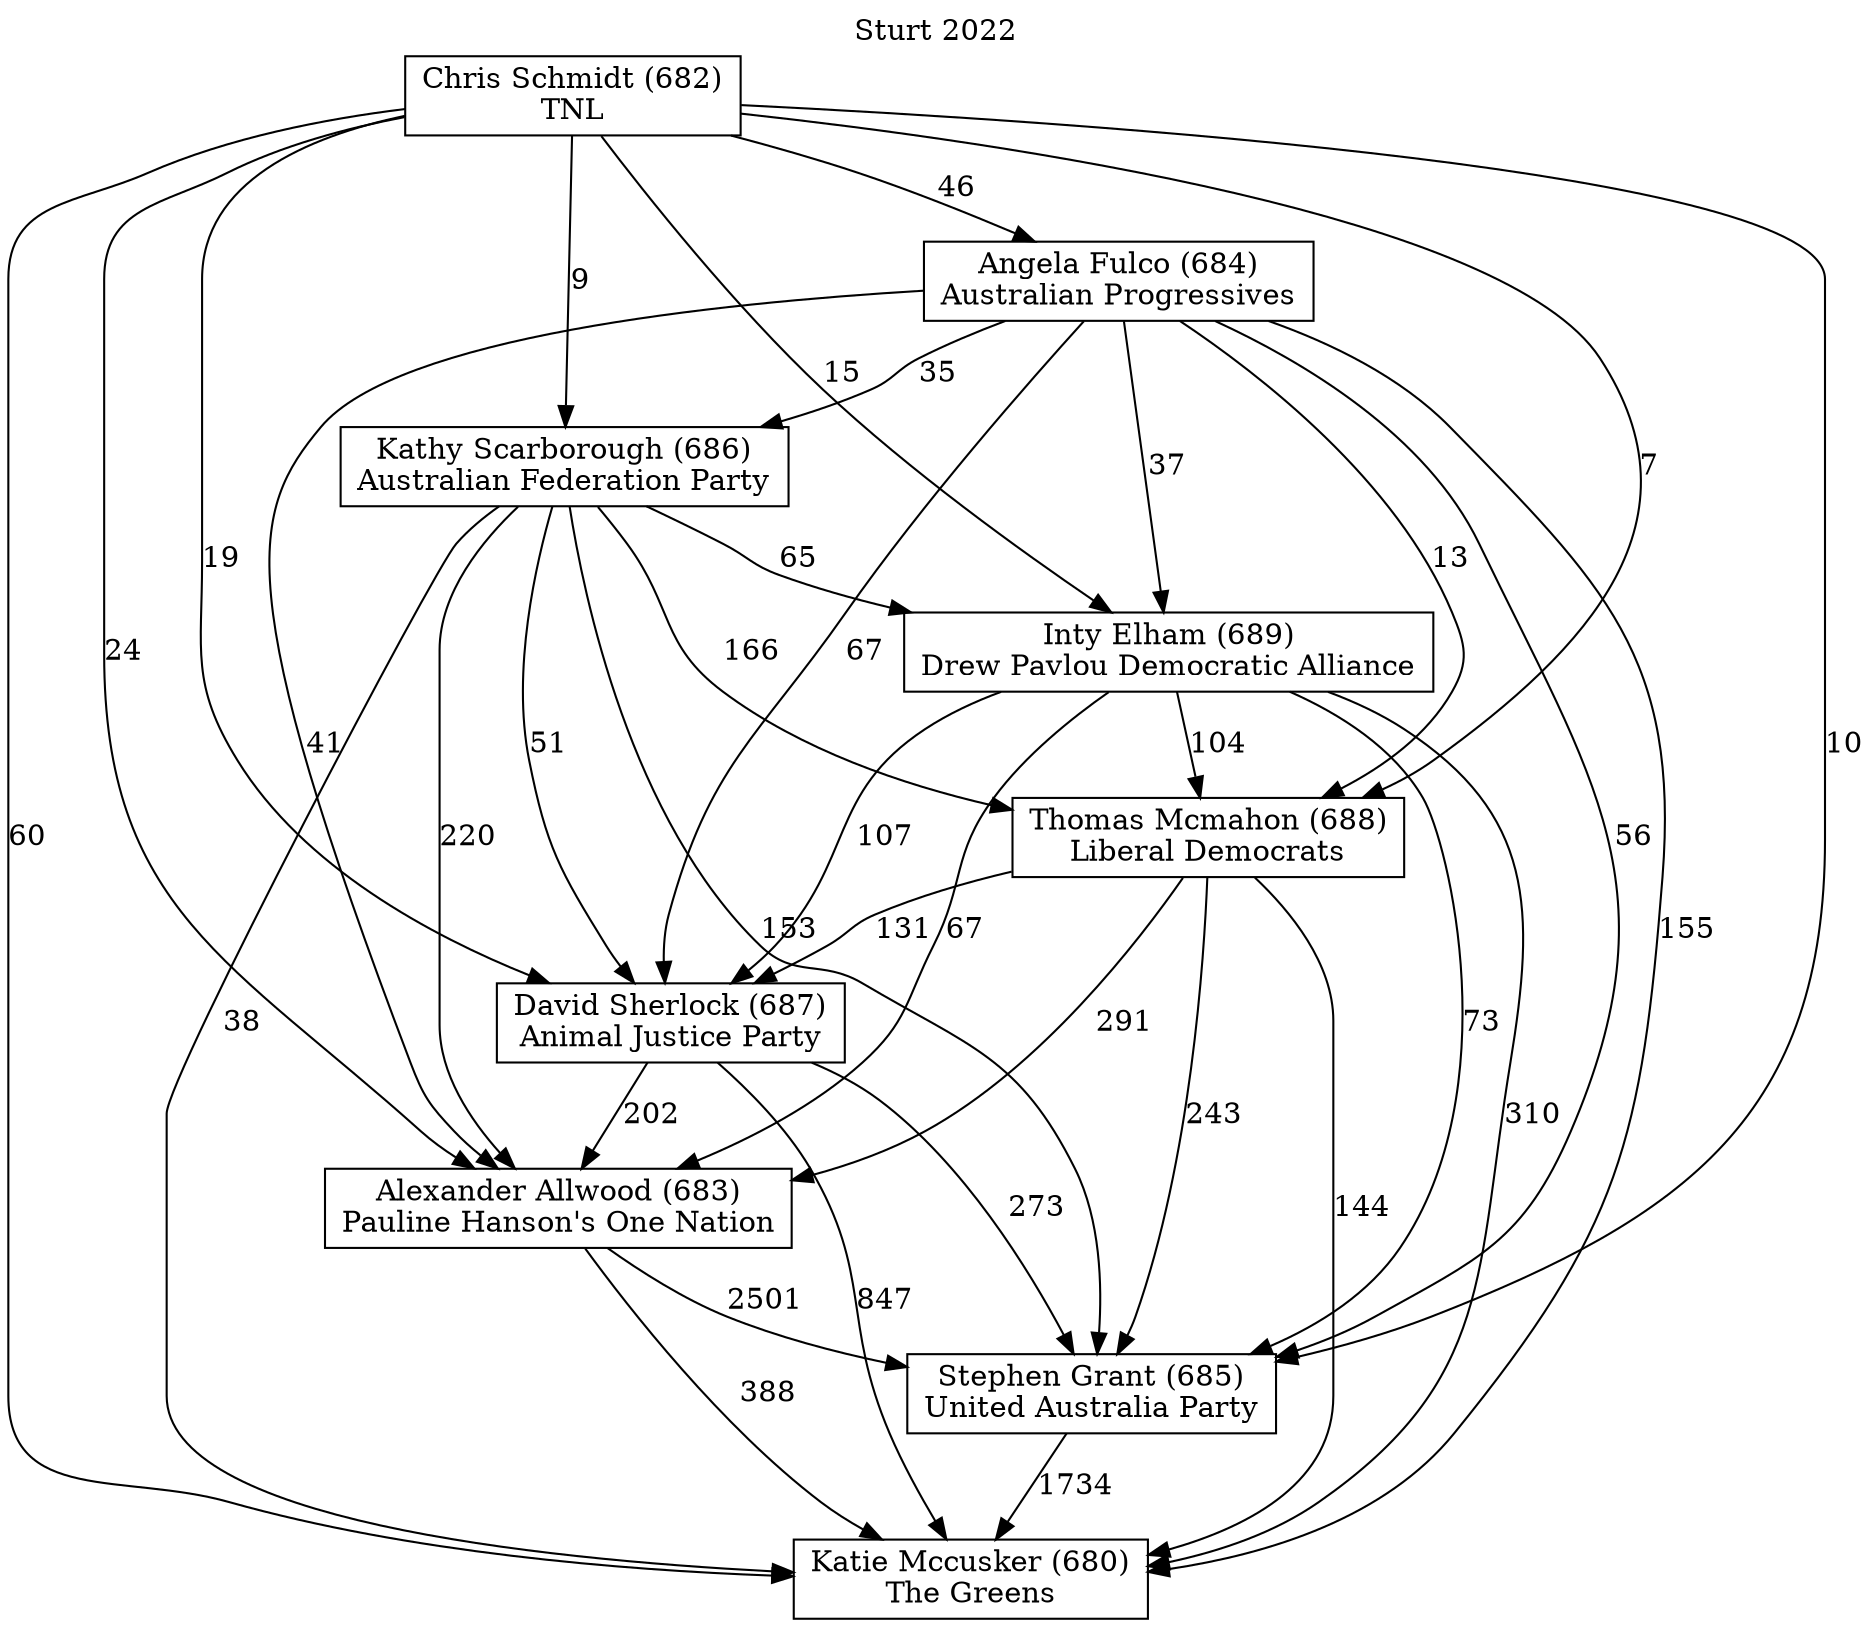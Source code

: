 // House preference flow
digraph "Katie Mccusker (680)_Sturt_2022" {
	graph [label="Sturt 2022" labelloc=t mclimit=10]
	node [shape=box]
	"Inty Elham (689)" [label="Inty Elham (689)
Drew Pavlou Democratic Alliance"]
	"Katie Mccusker (680)" [label="Katie Mccusker (680)
The Greens"]
	"David Sherlock (687)" [label="David Sherlock (687)
Animal Justice Party"]
	"Thomas Mcmahon (688)" [label="Thomas Mcmahon (688)
Liberal Democrats"]
	"Stephen Grant (685)" [label="Stephen Grant (685)
United Australia Party"]
	"Alexander Allwood (683)" [label="Alexander Allwood (683)
Pauline Hanson's One Nation"]
	"Kathy Scarborough (686)" [label="Kathy Scarborough (686)
Australian Federation Party"]
	"Chris Schmidt (682)" [label="Chris Schmidt (682)
TNL"]
	"Angela Fulco (684)" [label="Angela Fulco (684)
Australian Progressives"]
	"Angela Fulco (684)" -> "Alexander Allwood (683)" [label=41]
	"Inty Elham (689)" -> "David Sherlock (687)" [label=107]
	"Alexander Allwood (683)" -> "Katie Mccusker (680)" [label=388]
	"Inty Elham (689)" -> "Thomas Mcmahon (688)" [label=104]
	"Chris Schmidt (682)" -> "Thomas Mcmahon (688)" [label=7]
	"David Sherlock (687)" -> "Stephen Grant (685)" [label=273]
	"Kathy Scarborough (686)" -> "Alexander Allwood (683)" [label=220]
	"Chris Schmidt (682)" -> "Inty Elham (689)" [label=15]
	"Kathy Scarborough (686)" -> "Stephen Grant (685)" [label=153]
	"Kathy Scarborough (686)" -> "Katie Mccusker (680)" [label=38]
	"Angela Fulco (684)" -> "Kathy Scarborough (686)" [label=35]
	"Angela Fulco (684)" -> "Katie Mccusker (680)" [label=155]
	"Angela Fulco (684)" -> "Stephen Grant (685)" [label=56]
	"Kathy Scarborough (686)" -> "Inty Elham (689)" [label=65]
	"Chris Schmidt (682)" -> "Katie Mccusker (680)" [label=60]
	"Angela Fulco (684)" -> "Thomas Mcmahon (688)" [label=13]
	"Thomas Mcmahon (688)" -> "Katie Mccusker (680)" [label=144]
	"Inty Elham (689)" -> "Alexander Allwood (683)" [label=67]
	"David Sherlock (687)" -> "Katie Mccusker (680)" [label=847]
	"Chris Schmidt (682)" -> "Angela Fulco (684)" [label=46]
	"Thomas Mcmahon (688)" -> "Alexander Allwood (683)" [label=291]
	"Alexander Allwood (683)" -> "Stephen Grant (685)" [label=2501]
	"Thomas Mcmahon (688)" -> "David Sherlock (687)" [label=131]
	"David Sherlock (687)" -> "Alexander Allwood (683)" [label=202]
	"Chris Schmidt (682)" -> "Stephen Grant (685)" [label=10]
	"Kathy Scarborough (686)" -> "Thomas Mcmahon (688)" [label=166]
	"Chris Schmidt (682)" -> "David Sherlock (687)" [label=19]
	"Inty Elham (689)" -> "Katie Mccusker (680)" [label=310]
	"Inty Elham (689)" -> "Stephen Grant (685)" [label=73]
	"Kathy Scarborough (686)" -> "David Sherlock (687)" [label=51]
	"Angela Fulco (684)" -> "David Sherlock (687)" [label=67]
	"Thomas Mcmahon (688)" -> "Stephen Grant (685)" [label=243]
	"Stephen Grant (685)" -> "Katie Mccusker (680)" [label=1734]
	"Chris Schmidt (682)" -> "Kathy Scarborough (686)" [label=9]
	"Chris Schmidt (682)" -> "Alexander Allwood (683)" [label=24]
	"Angela Fulco (684)" -> "Inty Elham (689)" [label=37]
}
